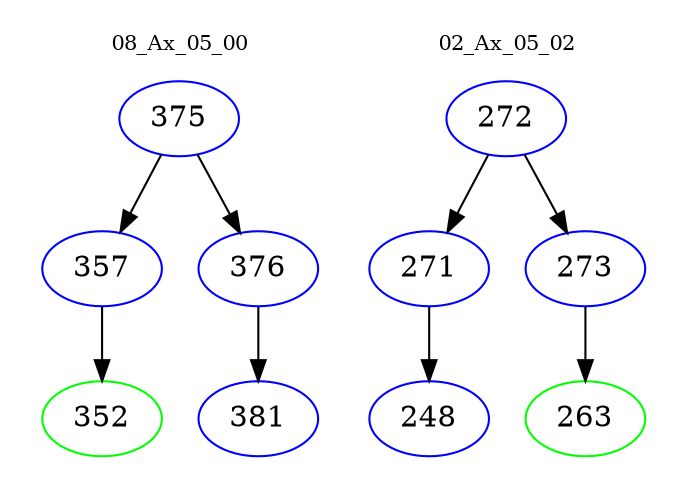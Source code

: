 digraph{
subgraph cluster_0 {
color = white
label = "08_Ax_05_00";
fontsize=10;
T0_375 [label="375", color="blue"]
T0_375 -> T0_357 [color="black"]
T0_357 [label="357", color="blue"]
T0_357 -> T0_352 [color="black"]
T0_352 [label="352", color="green"]
T0_375 -> T0_376 [color="black"]
T0_376 [label="376", color="blue"]
T0_376 -> T0_381 [color="black"]
T0_381 [label="381", color="blue"]
}
subgraph cluster_1 {
color = white
label = "02_Ax_05_02";
fontsize=10;
T1_272 [label="272", color="blue"]
T1_272 -> T1_271 [color="black"]
T1_271 [label="271", color="blue"]
T1_271 -> T1_248 [color="black"]
T1_248 [label="248", color="blue"]
T1_272 -> T1_273 [color="black"]
T1_273 [label="273", color="blue"]
T1_273 -> T1_263 [color="black"]
T1_263 [label="263", color="green"]
}
}
